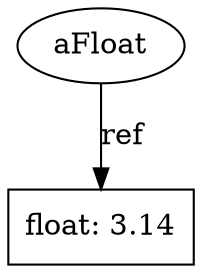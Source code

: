 digraph G {
    overlap=false;

    name3412160 [label="aFloat", shape="ellipse"];
    float8619444 [label="float: 3.14", shape="box"];

    name3412160 -> float8619444 [label="ref"];

}
